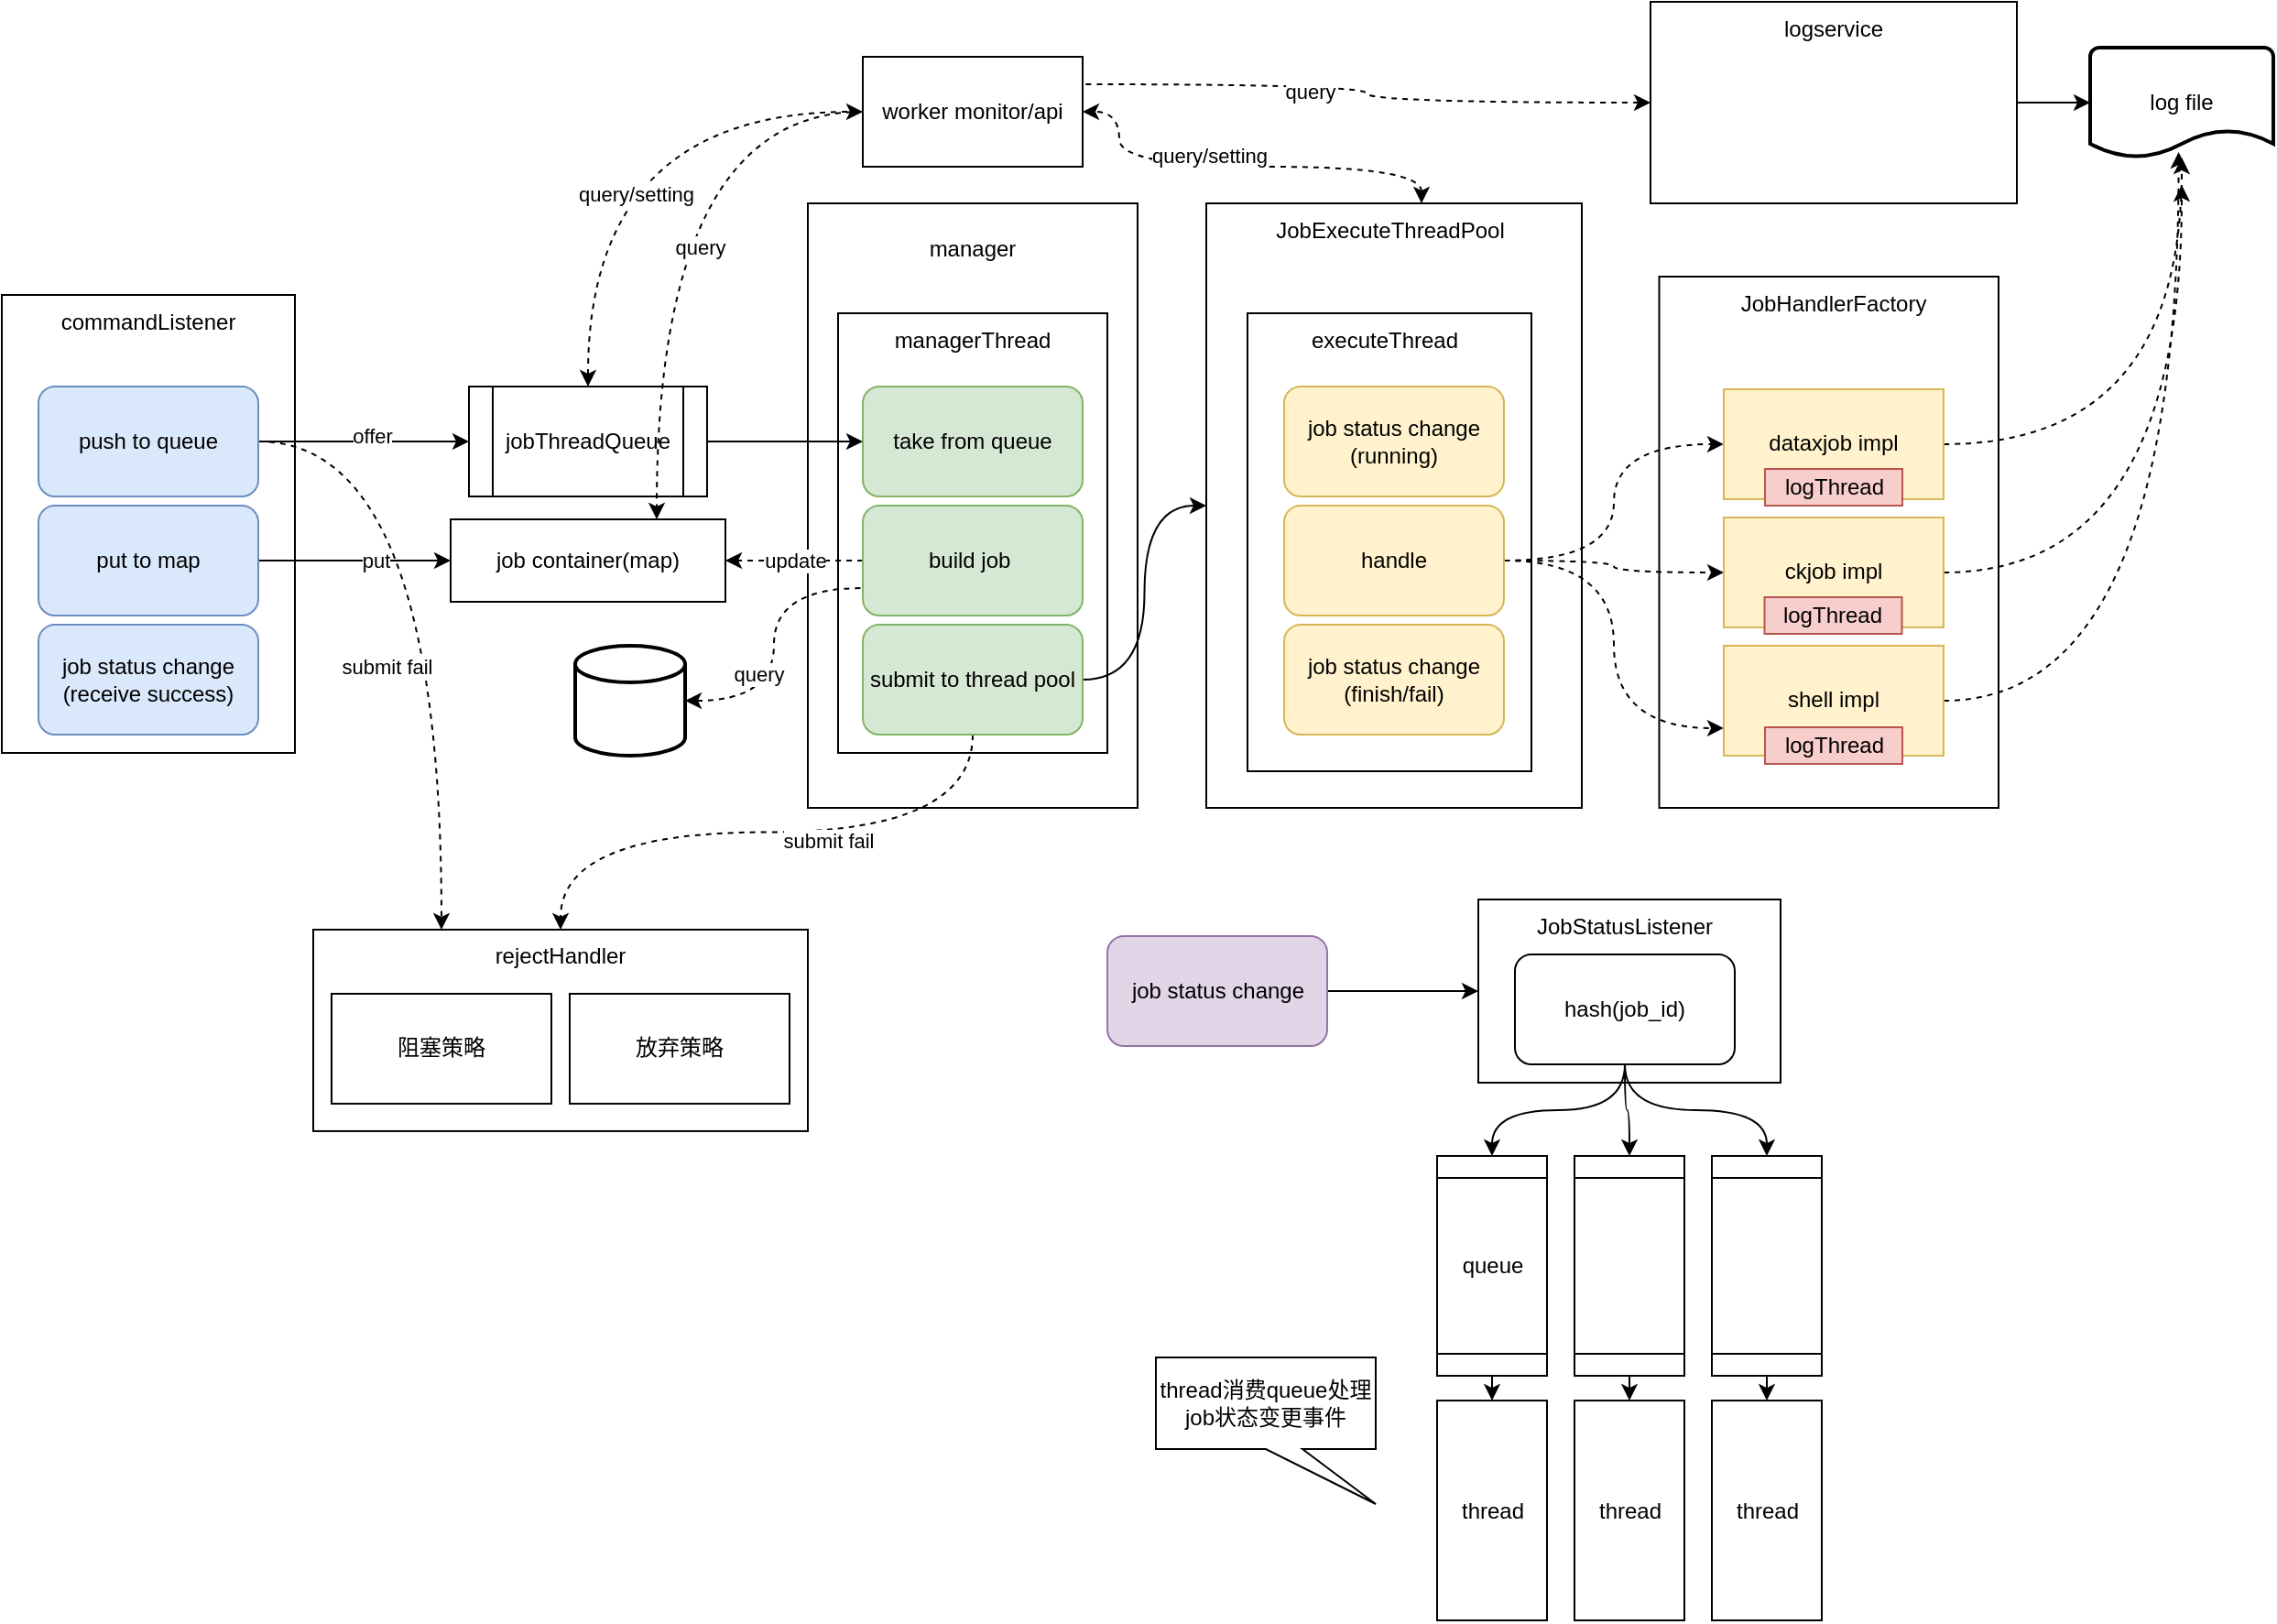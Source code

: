 <mxfile version="15.9.6" type="github">
  <diagram id="Te5YY8LxiNCL_96-FdH6" name="第 1 页">
    <mxGraphModel dx="3843" dy="4336" grid="1" gridSize="10" guides="1" tooltips="1" connect="1" arrows="1" fold="1" page="1" pageScale="1" pageWidth="1169" pageHeight="1654" math="0" shadow="0">
      <root>
        <mxCell id="0" />
        <mxCell id="1" parent="0" />
        <mxCell id="dTmaL1U6KmH8cPu5LNKW-171" style="edgeStyle=orthogonalEdgeStyle;curved=1;rounded=0;orthogonalLoop=1;jettySize=auto;html=1;entryX=0;entryY=0.5;entryDx=0;entryDy=0;entryPerimeter=0;startArrow=none;startFill=0;endArrow=classic;endFill=1;" edge="1" parent="1" source="dTmaL1U6KmH8cPu5LNKW-111" target="dTmaL1U6KmH8cPu5LNKW-160">
          <mxGeometry relative="1" as="geometry" />
        </mxCell>
        <mxCell id="dTmaL1U6KmH8cPu5LNKW-111" value="" style="rounded=0;whiteSpace=wrap;html=1;" vertex="1" parent="1">
          <mxGeometry x="-1360" y="-2300" width="200" height="110" as="geometry" />
        </mxCell>
        <mxCell id="dTmaL1U6KmH8cPu5LNKW-47" value="" style="whiteSpace=wrap;html=1;" vertex="1" parent="1">
          <mxGeometry x="-1820" y="-2190" width="180" height="330" as="geometry" />
        </mxCell>
        <mxCell id="dTmaL1U6KmH8cPu5LNKW-146" value="" style="rounded=0;whiteSpace=wrap;html=1;" vertex="1" parent="1">
          <mxGeometry x="-1803.5" y="-2130" width="147" height="240" as="geometry" />
        </mxCell>
        <mxCell id="dTmaL1U6KmH8cPu5LNKW-131" value="" style="rounded=0;whiteSpace=wrap;html=1;" vertex="1" parent="1">
          <mxGeometry x="-2260" y="-2140" width="160" height="250" as="geometry" />
        </mxCell>
        <mxCell id="dTmaL1U6KmH8cPu5LNKW-108" style="edgeStyle=orthogonalEdgeStyle;curved=1;rounded=0;orthogonalLoop=1;jettySize=auto;html=1;entryX=1;entryY=0.5;entryDx=0;entryDy=0;dashed=1;startArrow=classic;startFill=1;" edge="1" parent="1" source="dTmaL1U6KmH8cPu5LNKW-19" target="dTmaL1U6KmH8cPu5LNKW-93">
          <mxGeometry relative="1" as="geometry">
            <Array as="points">
              <mxPoint x="-1485" y="-2210" />
              <mxPoint x="-1650" y="-2210" />
              <mxPoint x="-1650" y="-2240" />
            </Array>
          </mxGeometry>
        </mxCell>
        <mxCell id="dTmaL1U6KmH8cPu5LNKW-109" value="query/setting" style="edgeLabel;html=1;align=center;verticalAlign=middle;resizable=0;points=[];" vertex="1" connectable="0" parent="dTmaL1U6KmH8cPu5LNKW-108">
          <mxGeometry x="0.158" y="-6" relative="1" as="geometry">
            <mxPoint as="offset" />
          </mxGeometry>
        </mxCell>
        <mxCell id="dTmaL1U6KmH8cPu5LNKW-19" value="" style="whiteSpace=wrap;html=1;" vertex="1" parent="1">
          <mxGeometry x="-1602.5" y="-2190" width="205" height="330" as="geometry" />
        </mxCell>
        <mxCell id="dTmaL1U6KmH8cPu5LNKW-101" value="" style="rounded=0;whiteSpace=wrap;html=1;" vertex="1" parent="1">
          <mxGeometry x="-1580" y="-2130" width="155" height="250" as="geometry" />
        </mxCell>
        <mxCell id="dTmaL1U6KmH8cPu5LNKW-85" value="" style="whiteSpace=wrap;html=1;" vertex="1" parent="1">
          <mxGeometry x="-1355.25" y="-2150" width="185.25" height="290" as="geometry" />
        </mxCell>
        <mxCell id="dTmaL1U6KmH8cPu5LNKW-107" style="edgeStyle=orthogonalEdgeStyle;curved=1;rounded=0;orthogonalLoop=1;jettySize=auto;html=1;entryX=0;entryY=0.5;entryDx=0;entryDy=0;dashed=1;startArrow=classic;startFill=1;" edge="1" parent="1" source="dTmaL1U6KmH8cPu5LNKW-16" target="dTmaL1U6KmH8cPu5LNKW-93">
          <mxGeometry relative="1" as="geometry">
            <Array as="points">
              <mxPoint x="-1940" y="-2240" />
            </Array>
          </mxGeometry>
        </mxCell>
        <mxCell id="dTmaL1U6KmH8cPu5LNKW-110" value="query/setting" style="edgeLabel;html=1;align=center;verticalAlign=middle;resizable=0;points=[];" vertex="1" connectable="0" parent="dTmaL1U6KmH8cPu5LNKW-107">
          <mxGeometry x="-0.293" y="-26" relative="1" as="geometry">
            <mxPoint y="1" as="offset" />
          </mxGeometry>
        </mxCell>
        <mxCell id="dTmaL1U6KmH8cPu5LNKW-16" value="jobThreadQueue" style="shape=process;whiteSpace=wrap;html=1;backgroundOutline=1;" vertex="1" parent="1">
          <mxGeometry x="-2005" y="-2090" width="130" height="60" as="geometry" />
        </mxCell>
        <mxCell id="dTmaL1U6KmH8cPu5LNKW-18" value="" style="rounded=0;whiteSpace=wrap;html=1;" vertex="1" parent="1">
          <mxGeometry x="-1454" y="-1810" width="165" height="100" as="geometry" />
        </mxCell>
        <mxCell id="dTmaL1U6KmH8cPu5LNKW-103" style="edgeStyle=orthogonalEdgeStyle;curved=1;rounded=0;orthogonalLoop=1;jettySize=auto;html=1;entryX=0;entryY=0.5;entryDx=0;entryDy=0;dashed=1;" edge="1" parent="1" source="dTmaL1U6KmH8cPu5LNKW-20" target="dTmaL1U6KmH8cPu5LNKW-80">
          <mxGeometry relative="1" as="geometry" />
        </mxCell>
        <mxCell id="dTmaL1U6KmH8cPu5LNKW-104" style="edgeStyle=orthogonalEdgeStyle;curved=1;rounded=0;orthogonalLoop=1;jettySize=auto;html=1;dashed=1;" edge="1" parent="1" source="dTmaL1U6KmH8cPu5LNKW-20" target="dTmaL1U6KmH8cPu5LNKW-79">
          <mxGeometry relative="1" as="geometry" />
        </mxCell>
        <mxCell id="dTmaL1U6KmH8cPu5LNKW-105" style="edgeStyle=orthogonalEdgeStyle;curved=1;rounded=0;orthogonalLoop=1;jettySize=auto;html=1;entryX=0;entryY=0.75;entryDx=0;entryDy=0;dashed=1;" edge="1" parent="1" source="dTmaL1U6KmH8cPu5LNKW-20" target="dTmaL1U6KmH8cPu5LNKW-81">
          <mxGeometry relative="1" as="geometry" />
        </mxCell>
        <mxCell id="dTmaL1U6KmH8cPu5LNKW-20" value="handle" style="rounded=1;whiteSpace=wrap;html=1;fillColor=#fff2cc;strokeColor=#d6b656;" vertex="1" parent="1">
          <mxGeometry x="-1560" y="-2025" width="120" height="60" as="geometry" />
        </mxCell>
        <mxCell id="dTmaL1U6KmH8cPu5LNKW-22" value="job status change&lt;br&gt;(running)" style="rounded=1;whiteSpace=wrap;html=1;fillColor=#fff2cc;strokeColor=#d6b656;" vertex="1" parent="1">
          <mxGeometry x="-1560" y="-2090" width="120" height="60" as="geometry" />
        </mxCell>
        <mxCell id="dTmaL1U6KmH8cPu5LNKW-23" value="job status change&lt;br&gt;(finish/fail)" style="rounded=1;whiteSpace=wrap;html=1;fillColor=#fff2cc;strokeColor=#d6b656;" vertex="1" parent="1">
          <mxGeometry x="-1560" y="-1960" width="120" height="60" as="geometry" />
        </mxCell>
        <mxCell id="dTmaL1U6KmH8cPu5LNKW-24" value="JobExecuteThreadPool" style="text;html=1;strokeColor=none;fillColor=none;align=center;verticalAlign=middle;whiteSpace=wrap;rounded=0;" vertex="1" parent="1">
          <mxGeometry x="-1532.5" y="-2190" width="60" height="30" as="geometry" />
        </mxCell>
        <mxCell id="dTmaL1U6KmH8cPu5LNKW-172" style="edgeStyle=orthogonalEdgeStyle;curved=1;rounded=0;orthogonalLoop=1;jettySize=auto;html=1;entryX=0;entryY=0.5;entryDx=0;entryDy=0;startArrow=none;startFill=0;endArrow=classic;endFill=1;" edge="1" parent="1" source="dTmaL1U6KmH8cPu5LNKW-27" target="dTmaL1U6KmH8cPu5LNKW-44">
          <mxGeometry relative="1" as="geometry" />
        </mxCell>
        <mxCell id="dTmaL1U6KmH8cPu5LNKW-27" value="queue" style="shape=process;whiteSpace=wrap;html=1;backgroundOutline=1;direction=south;" vertex="1" parent="1">
          <mxGeometry x="-1476.5" y="-1670" width="60" height="120" as="geometry" />
        </mxCell>
        <mxCell id="dTmaL1U6KmH8cPu5LNKW-173" style="edgeStyle=orthogonalEdgeStyle;curved=1;rounded=0;orthogonalLoop=1;jettySize=auto;html=1;entryX=0;entryY=0.5;entryDx=0;entryDy=0;startArrow=none;startFill=0;endArrow=classic;endFill=1;" edge="1" parent="1" source="dTmaL1U6KmH8cPu5LNKW-28" target="dTmaL1U6KmH8cPu5LNKW-45">
          <mxGeometry relative="1" as="geometry" />
        </mxCell>
        <mxCell id="dTmaL1U6KmH8cPu5LNKW-28" value="" style="shape=process;whiteSpace=wrap;html=1;backgroundOutline=1;direction=south;" vertex="1" parent="1">
          <mxGeometry x="-1401.5" y="-1670" width="60" height="120" as="geometry" />
        </mxCell>
        <mxCell id="dTmaL1U6KmH8cPu5LNKW-174" value="" style="edgeStyle=orthogonalEdgeStyle;curved=1;rounded=0;orthogonalLoop=1;jettySize=auto;html=1;startArrow=none;startFill=0;endArrow=classic;endFill=1;" edge="1" parent="1" source="dTmaL1U6KmH8cPu5LNKW-29" target="dTmaL1U6KmH8cPu5LNKW-46">
          <mxGeometry relative="1" as="geometry" />
        </mxCell>
        <mxCell id="dTmaL1U6KmH8cPu5LNKW-29" value="" style="shape=process;whiteSpace=wrap;html=1;backgroundOutline=1;direction=south;" vertex="1" parent="1">
          <mxGeometry x="-1326.5" y="-1670" width="60" height="120" as="geometry" />
        </mxCell>
        <mxCell id="dTmaL1U6KmH8cPu5LNKW-64" style="edgeStyle=orthogonalEdgeStyle;curved=1;rounded=0;orthogonalLoop=1;jettySize=auto;html=1;" edge="1" parent="1" source="dTmaL1U6KmH8cPu5LNKW-35" target="dTmaL1U6KmH8cPu5LNKW-27">
          <mxGeometry relative="1" as="geometry" />
        </mxCell>
        <mxCell id="dTmaL1U6KmH8cPu5LNKW-65" style="edgeStyle=orthogonalEdgeStyle;curved=1;rounded=0;orthogonalLoop=1;jettySize=auto;html=1;" edge="1" parent="1" source="dTmaL1U6KmH8cPu5LNKW-35" target="dTmaL1U6KmH8cPu5LNKW-28">
          <mxGeometry relative="1" as="geometry" />
        </mxCell>
        <mxCell id="dTmaL1U6KmH8cPu5LNKW-66" style="edgeStyle=orthogonalEdgeStyle;curved=1;rounded=0;orthogonalLoop=1;jettySize=auto;html=1;" edge="1" parent="1" source="dTmaL1U6KmH8cPu5LNKW-35" target="dTmaL1U6KmH8cPu5LNKW-29">
          <mxGeometry relative="1" as="geometry" />
        </mxCell>
        <mxCell id="dTmaL1U6KmH8cPu5LNKW-35" value="hash(job_id)" style="rounded=1;whiteSpace=wrap;html=1;" vertex="1" parent="1">
          <mxGeometry x="-1434" y="-1780" width="120" height="60" as="geometry" />
        </mxCell>
        <mxCell id="dTmaL1U6KmH8cPu5LNKW-36" value="JobStatusListener" style="text;html=1;strokeColor=none;fillColor=none;align=center;verticalAlign=middle;whiteSpace=wrap;rounded=0;" vertex="1" parent="1">
          <mxGeometry x="-1404" y="-1810" width="60" height="30" as="geometry" />
        </mxCell>
        <mxCell id="dTmaL1U6KmH8cPu5LNKW-42" value="job status change&lt;br&gt;(receive success)" style="rounded=1;whiteSpace=wrap;html=1;fillColor=#dae8fc;strokeColor=#6c8ebf;" vertex="1" parent="1">
          <mxGeometry x="-2240" y="-1960" width="120" height="60" as="geometry" />
        </mxCell>
        <mxCell id="dTmaL1U6KmH8cPu5LNKW-44" value="thread" style="rounded=0;whiteSpace=wrap;html=1;direction=south;" vertex="1" parent="1">
          <mxGeometry x="-1476.5" y="-1536.47" width="60" height="120" as="geometry" />
        </mxCell>
        <mxCell id="dTmaL1U6KmH8cPu5LNKW-45" value="thread" style="rounded=0;whiteSpace=wrap;html=1;direction=south;" vertex="1" parent="1">
          <mxGeometry x="-1401.5" y="-1536.47" width="60" height="120" as="geometry" />
        </mxCell>
        <mxCell id="dTmaL1U6KmH8cPu5LNKW-46" value="thread" style="rounded=0;whiteSpace=wrap;html=1;direction=south;" vertex="1" parent="1">
          <mxGeometry x="-1326.5" y="-1536.47" width="60" height="120" as="geometry" />
        </mxCell>
        <mxCell id="dTmaL1U6KmH8cPu5LNKW-48" value="take from queue" style="rounded=1;whiteSpace=wrap;html=1;fillColor=#d5e8d4;strokeColor=#82b366;" vertex="1" parent="1">
          <mxGeometry x="-1790" y="-2090" width="120" height="60" as="geometry" />
        </mxCell>
        <mxCell id="dTmaL1U6KmH8cPu5LNKW-50" style="edgeStyle=orthogonalEdgeStyle;curved=1;rounded=0;orthogonalLoop=1;jettySize=auto;html=1;" edge="1" parent="1" source="dTmaL1U6KmH8cPu5LNKW-49" target="dTmaL1U6KmH8cPu5LNKW-16">
          <mxGeometry relative="1" as="geometry" />
        </mxCell>
        <mxCell id="dTmaL1U6KmH8cPu5LNKW-139" value="offer" style="edgeLabel;html=1;align=center;verticalAlign=middle;resizable=0;points=[];" vertex="1" connectable="0" parent="dTmaL1U6KmH8cPu5LNKW-50">
          <mxGeometry x="0.067" y="3" relative="1" as="geometry">
            <mxPoint as="offset" />
          </mxGeometry>
        </mxCell>
        <mxCell id="dTmaL1U6KmH8cPu5LNKW-75" style="edgeStyle=orthogonalEdgeStyle;curved=1;rounded=0;orthogonalLoop=1;jettySize=auto;html=1;dashed=1;" edge="1" parent="1" source="dTmaL1U6KmH8cPu5LNKW-49" target="dTmaL1U6KmH8cPu5LNKW-55">
          <mxGeometry relative="1" as="geometry">
            <Array as="points">
              <mxPoint x="-2020" y="-2060" />
            </Array>
          </mxGeometry>
        </mxCell>
        <mxCell id="dTmaL1U6KmH8cPu5LNKW-76" value="submit fail" style="edgeLabel;html=1;align=center;verticalAlign=middle;resizable=0;points=[];" vertex="1" connectable="0" parent="dTmaL1U6KmH8cPu5LNKW-75">
          <mxGeometry x="0.172" y="-6" relative="1" as="geometry">
            <mxPoint x="-24" y="8" as="offset" />
          </mxGeometry>
        </mxCell>
        <mxCell id="dTmaL1U6KmH8cPu5LNKW-140" style="edgeStyle=orthogonalEdgeStyle;curved=1;rounded=0;orthogonalLoop=1;jettySize=auto;html=1;entryX=0;entryY=0.5;entryDx=0;entryDy=0;startArrow=none;startFill=0;endArrow=classic;endFill=1;" edge="1" parent="1" source="dTmaL1U6KmH8cPu5LNKW-142" target="dTmaL1U6KmH8cPu5LNKW-106">
          <mxGeometry relative="1" as="geometry" />
        </mxCell>
        <mxCell id="dTmaL1U6KmH8cPu5LNKW-141" value="put&lt;br&gt;" style="edgeLabel;html=1;align=center;verticalAlign=middle;resizable=0;points=[];" vertex="1" connectable="0" parent="dTmaL1U6KmH8cPu5LNKW-140">
          <mxGeometry x="0.211" relative="1" as="geometry">
            <mxPoint as="offset" />
          </mxGeometry>
        </mxCell>
        <mxCell id="dTmaL1U6KmH8cPu5LNKW-49" value="push to queue" style="rounded=1;whiteSpace=wrap;html=1;fillColor=#dae8fc;strokeColor=#6c8ebf;" vertex="1" parent="1">
          <mxGeometry x="-2240" y="-2090" width="120" height="60" as="geometry" />
        </mxCell>
        <mxCell id="dTmaL1U6KmH8cPu5LNKW-51" value="manager" style="text;html=1;strokeColor=none;fillColor=none;align=center;verticalAlign=middle;whiteSpace=wrap;rounded=0;" vertex="1" parent="1">
          <mxGeometry x="-1760" y="-2180" width="60" height="30" as="geometry" />
        </mxCell>
        <mxCell id="dTmaL1U6KmH8cPu5LNKW-60" style="edgeStyle=orthogonalEdgeStyle;curved=1;rounded=0;orthogonalLoop=1;jettySize=auto;html=1;" edge="1" parent="1" source="dTmaL1U6KmH8cPu5LNKW-53" target="dTmaL1U6KmH8cPu5LNKW-19">
          <mxGeometry relative="1" as="geometry" />
        </mxCell>
        <mxCell id="dTmaL1U6KmH8cPu5LNKW-73" style="edgeStyle=orthogonalEdgeStyle;curved=1;rounded=0;orthogonalLoop=1;jettySize=auto;html=1;dashed=1;exitX=0.5;exitY=1;exitDx=0;exitDy=0;" edge="1" parent="1" source="dTmaL1U6KmH8cPu5LNKW-53" target="dTmaL1U6KmH8cPu5LNKW-55">
          <mxGeometry relative="1" as="geometry" />
        </mxCell>
        <mxCell id="dTmaL1U6KmH8cPu5LNKW-74" value="submit fail" style="edgeLabel;html=1;align=center;verticalAlign=middle;resizable=0;points=[];" vertex="1" connectable="0" parent="dTmaL1U6KmH8cPu5LNKW-73">
          <mxGeometry x="-0.2" y="21" relative="1" as="geometry">
            <mxPoint y="-17" as="offset" />
          </mxGeometry>
        </mxCell>
        <mxCell id="dTmaL1U6KmH8cPu5LNKW-53" value="submit to thread pool" style="rounded=1;whiteSpace=wrap;html=1;fillColor=#d5e8d4;strokeColor=#82b366;" vertex="1" parent="1">
          <mxGeometry x="-1790" y="-1960" width="120" height="60" as="geometry" />
        </mxCell>
        <mxCell id="dTmaL1U6KmH8cPu5LNKW-55" value="" style="rounded=0;whiteSpace=wrap;html=1;" vertex="1" parent="1">
          <mxGeometry x="-2090" y="-1793.53" width="270" height="110" as="geometry" />
        </mxCell>
        <mxCell id="dTmaL1U6KmH8cPu5LNKW-56" value="rejectHandler" style="text;html=1;strokeColor=none;fillColor=none;align=center;verticalAlign=middle;whiteSpace=wrap;rounded=0;" vertex="1" parent="1">
          <mxGeometry x="-1985" y="-1793.53" width="60" height="30" as="geometry" />
        </mxCell>
        <mxCell id="dTmaL1U6KmH8cPu5LNKW-69" value="&lt;span&gt;thread消费queue处理job状态变更事件&lt;/span&gt;" style="shape=callout;whiteSpace=wrap;html=1;perimeter=calloutPerimeter;position2=1;" vertex="1" parent="1">
          <mxGeometry x="-1630" y="-1560" width="120" height="80" as="geometry" />
        </mxCell>
        <mxCell id="dTmaL1U6KmH8cPu5LNKW-70" value="阻塞策略" style="rounded=0;whiteSpace=wrap;html=1;" vertex="1" parent="1">
          <mxGeometry x="-2080" y="-1758.53" width="120" height="60" as="geometry" />
        </mxCell>
        <mxCell id="dTmaL1U6KmH8cPu5LNKW-71" value="放弃策略" style="rounded=0;whiteSpace=wrap;html=1;" vertex="1" parent="1">
          <mxGeometry x="-1950" y="-1758.53" width="120" height="60" as="geometry" />
        </mxCell>
        <mxCell id="dTmaL1U6KmH8cPu5LNKW-162" style="edgeStyle=orthogonalEdgeStyle;curved=1;rounded=0;orthogonalLoop=1;jettySize=auto;html=1;dashed=1;startArrow=none;startFill=0;endArrow=classic;endFill=1;" edge="1" parent="1" source="dTmaL1U6KmH8cPu5LNKW-79">
          <mxGeometry relative="1" as="geometry">
            <mxPoint x="-1070" y="-2200" as="targetPoint" />
            <Array as="points">
              <mxPoint x="-1070" y="-1988" />
            </Array>
          </mxGeometry>
        </mxCell>
        <mxCell id="dTmaL1U6KmH8cPu5LNKW-79" value="ckjob impl" style="rounded=0;whiteSpace=wrap;html=1;fillColor=#fff2cc;strokeColor=#d6b656;" vertex="1" parent="1">
          <mxGeometry x="-1320" y="-2018.53" width="120" height="60" as="geometry" />
        </mxCell>
        <mxCell id="dTmaL1U6KmH8cPu5LNKW-161" style="edgeStyle=orthogonalEdgeStyle;curved=1;rounded=0;orthogonalLoop=1;jettySize=auto;html=1;dashed=1;startArrow=none;startFill=0;endArrow=classic;endFill=1;" edge="1" parent="1" source="dTmaL1U6KmH8cPu5LNKW-80" target="dTmaL1U6KmH8cPu5LNKW-160">
          <mxGeometry relative="1" as="geometry" />
        </mxCell>
        <mxCell id="dTmaL1U6KmH8cPu5LNKW-80" value="dataxjob impl" style="rounded=0;whiteSpace=wrap;html=1;fillColor=#fff2cc;strokeColor=#d6b656;" vertex="1" parent="1">
          <mxGeometry x="-1320" y="-2088.53" width="120" height="60" as="geometry" />
        </mxCell>
        <mxCell id="dTmaL1U6KmH8cPu5LNKW-163" style="edgeStyle=orthogonalEdgeStyle;curved=1;rounded=0;orthogonalLoop=1;jettySize=auto;html=1;entryX=0.483;entryY=0.95;entryDx=0;entryDy=0;entryPerimeter=0;dashed=1;startArrow=none;startFill=0;endArrow=classic;endFill=1;" edge="1" parent="1" source="dTmaL1U6KmH8cPu5LNKW-81" target="dTmaL1U6KmH8cPu5LNKW-160">
          <mxGeometry relative="1" as="geometry" />
        </mxCell>
        <mxCell id="dTmaL1U6KmH8cPu5LNKW-81" value="shell impl" style="rounded=0;whiteSpace=wrap;html=1;fillColor=#fff2cc;strokeColor=#d6b656;" vertex="1" parent="1">
          <mxGeometry x="-1320" y="-1948.53" width="120" height="60" as="geometry" />
        </mxCell>
        <mxCell id="dTmaL1U6KmH8cPu5LNKW-86" value="JobHandlerFactory" style="text;html=1;strokeColor=none;fillColor=none;align=center;verticalAlign=middle;whiteSpace=wrap;rounded=0;" vertex="1" parent="1">
          <mxGeometry x="-1290.25" y="-2150" width="60" height="30" as="geometry" />
        </mxCell>
        <mxCell id="dTmaL1U6KmH8cPu5LNKW-92" style="edgeStyle=orthogonalEdgeStyle;curved=1;rounded=0;orthogonalLoop=1;jettySize=auto;html=1;" edge="1" parent="1" source="dTmaL1U6KmH8cPu5LNKW-16" target="dTmaL1U6KmH8cPu5LNKW-48">
          <mxGeometry relative="1" as="geometry" />
        </mxCell>
        <mxCell id="dTmaL1U6KmH8cPu5LNKW-143" style="edgeStyle=orthogonalEdgeStyle;curved=1;rounded=0;orthogonalLoop=1;jettySize=auto;html=1;entryX=0.75;entryY=0;entryDx=0;entryDy=0;startArrow=none;startFill=0;endArrow=classic;endFill=1;dashed=1;" edge="1" parent="1" source="dTmaL1U6KmH8cPu5LNKW-93" target="dTmaL1U6KmH8cPu5LNKW-106">
          <mxGeometry relative="1" as="geometry" />
        </mxCell>
        <mxCell id="dTmaL1U6KmH8cPu5LNKW-144" value="query" style="edgeLabel;html=1;align=center;verticalAlign=middle;resizable=0;points=[];" vertex="1" connectable="0" parent="dTmaL1U6KmH8cPu5LNKW-143">
          <mxGeometry x="0.113" y="23" relative="1" as="geometry">
            <mxPoint as="offset" />
          </mxGeometry>
        </mxCell>
        <mxCell id="dTmaL1U6KmH8cPu5LNKW-93" value="worker monitor/api" style="rounded=0;whiteSpace=wrap;html=1;" vertex="1" parent="1">
          <mxGeometry x="-1790" y="-2270" width="120" height="60" as="geometry" />
        </mxCell>
        <mxCell id="dTmaL1U6KmH8cPu5LNKW-99" style="edgeStyle=orthogonalEdgeStyle;curved=1;rounded=0;orthogonalLoop=1;jettySize=auto;html=1;entryX=0;entryY=0.5;entryDx=0;entryDy=0;" edge="1" parent="1" source="dTmaL1U6KmH8cPu5LNKW-98" target="dTmaL1U6KmH8cPu5LNKW-18">
          <mxGeometry relative="1" as="geometry" />
        </mxCell>
        <mxCell id="dTmaL1U6KmH8cPu5LNKW-98" value="job status change" style="rounded=1;whiteSpace=wrap;html=1;fillColor=#e1d5e7;strokeColor=#9673a6;" vertex="1" parent="1">
          <mxGeometry x="-1656.5" y="-1790" width="120" height="60" as="geometry" />
        </mxCell>
        <mxCell id="dTmaL1U6KmH8cPu5LNKW-102" value="executeThread" style="text;html=1;strokeColor=none;fillColor=none;align=center;verticalAlign=middle;whiteSpace=wrap;rounded=0;" vertex="1" parent="1">
          <mxGeometry x="-1535" y="-2130" width="60" height="30" as="geometry" />
        </mxCell>
        <mxCell id="dTmaL1U6KmH8cPu5LNKW-106" value="job container(map)" style="rounded=0;whiteSpace=wrap;html=1;" vertex="1" parent="1">
          <mxGeometry x="-2015" y="-2017.5" width="150" height="45" as="geometry" />
        </mxCell>
        <mxCell id="dTmaL1U6KmH8cPu5LNKW-152" style="edgeStyle=orthogonalEdgeStyle;curved=1;rounded=0;orthogonalLoop=1;jettySize=auto;html=1;entryX=1;entryY=0.25;entryDx=0;entryDy=0;dashed=1;startArrow=classic;startFill=1;endArrow=none;endFill=0;" edge="1" parent="1" source="dTmaL1U6KmH8cPu5LNKW-111" target="dTmaL1U6KmH8cPu5LNKW-93">
          <mxGeometry relative="1" as="geometry" />
        </mxCell>
        <mxCell id="dTmaL1U6KmH8cPu5LNKW-156" value="query" style="edgeLabel;html=1;align=center;verticalAlign=middle;resizable=0;points=[];" vertex="1" connectable="0" parent="dTmaL1U6KmH8cPu5LNKW-152">
          <mxGeometry x="0.229" y="4" relative="1" as="geometry">
            <mxPoint as="offset" />
          </mxGeometry>
        </mxCell>
        <mxCell id="dTmaL1U6KmH8cPu5LNKW-132" value="commandListener" style="text;html=1;strokeColor=none;fillColor=none;align=center;verticalAlign=middle;whiteSpace=wrap;rounded=0;" vertex="1" parent="1">
          <mxGeometry x="-2210" y="-2140" width="60" height="30" as="geometry" />
        </mxCell>
        <mxCell id="dTmaL1U6KmH8cPu5LNKW-137" style="edgeStyle=orthogonalEdgeStyle;curved=1;rounded=0;orthogonalLoop=1;jettySize=auto;html=1;dashed=1;startArrow=none;startFill=0;endArrow=classic;endFill=1;" edge="1" parent="1" source="dTmaL1U6KmH8cPu5LNKW-133" target="dTmaL1U6KmH8cPu5LNKW-106">
          <mxGeometry relative="1" as="geometry" />
        </mxCell>
        <mxCell id="dTmaL1U6KmH8cPu5LNKW-138" value="update" style="edgeLabel;html=1;align=center;verticalAlign=middle;resizable=0;points=[];" vertex="1" connectable="0" parent="dTmaL1U6KmH8cPu5LNKW-137">
          <mxGeometry x="0.278" y="-2" relative="1" as="geometry">
            <mxPoint x="11" y="2" as="offset" />
          </mxGeometry>
        </mxCell>
        <mxCell id="dTmaL1U6KmH8cPu5LNKW-133" value="build job&amp;nbsp;" style="rounded=1;whiteSpace=wrap;html=1;fillColor=#d5e8d4;strokeColor=#82b366;" vertex="1" parent="1">
          <mxGeometry x="-1790" y="-2025" width="120" height="60" as="geometry" />
        </mxCell>
        <mxCell id="dTmaL1U6KmH8cPu5LNKW-136" style="edgeStyle=orthogonalEdgeStyle;curved=1;rounded=0;orthogonalLoop=1;jettySize=auto;html=1;dashed=1;startArrow=classic;startFill=1;entryX=0;entryY=0.75;entryDx=0;entryDy=0;endArrow=none;endFill=0;" edge="1" parent="1" source="dTmaL1U6KmH8cPu5LNKW-134" target="dTmaL1U6KmH8cPu5LNKW-133">
          <mxGeometry relative="1" as="geometry" />
        </mxCell>
        <mxCell id="dTmaL1U6KmH8cPu5LNKW-175" value="query" style="edgeLabel;html=1;align=center;verticalAlign=middle;resizable=0;points=[];" vertex="1" connectable="0" parent="dTmaL1U6KmH8cPu5LNKW-136">
          <mxGeometry x="-0.184" y="9" relative="1" as="geometry">
            <mxPoint y="1" as="offset" />
          </mxGeometry>
        </mxCell>
        <mxCell id="dTmaL1U6KmH8cPu5LNKW-134" value="" style="strokeWidth=2;html=1;shape=mxgraph.flowchart.database;whiteSpace=wrap;" vertex="1" parent="1">
          <mxGeometry x="-1947" y="-1948.53" width="60" height="60" as="geometry" />
        </mxCell>
        <mxCell id="dTmaL1U6KmH8cPu5LNKW-142" value="put to map" style="rounded=1;whiteSpace=wrap;html=1;fillColor=#dae8fc;strokeColor=#6c8ebf;" vertex="1" parent="1">
          <mxGeometry x="-2240" y="-2025" width="120" height="60" as="geometry" />
        </mxCell>
        <mxCell id="dTmaL1U6KmH8cPu5LNKW-147" value="managerThread" style="text;html=1;strokeColor=none;fillColor=none;align=center;verticalAlign=middle;whiteSpace=wrap;rounded=0;" vertex="1" parent="1">
          <mxGeometry x="-1760" y="-2130" width="60" height="30" as="geometry" />
        </mxCell>
        <mxCell id="dTmaL1U6KmH8cPu5LNKW-151" value="logservice" style="text;html=1;strokeColor=none;fillColor=none;align=center;verticalAlign=middle;whiteSpace=wrap;rounded=0;" vertex="1" parent="1">
          <mxGeometry x="-1290.25" y="-2300" width="60" height="30" as="geometry" />
        </mxCell>
        <mxCell id="dTmaL1U6KmH8cPu5LNKW-160" value="log file" style="strokeWidth=2;html=1;shape=mxgraph.flowchart.document2;whiteSpace=wrap;size=0.25;" vertex="1" parent="1">
          <mxGeometry x="-1120" y="-2275" width="100" height="60" as="geometry" />
        </mxCell>
        <mxCell id="dTmaL1U6KmH8cPu5LNKW-166" value="logThread" style="rounded=0;whiteSpace=wrap;html=1;fillColor=#f8cecc;strokeColor=#b85450;" vertex="1" parent="1">
          <mxGeometry x="-1297.5" y="-2045" width="75" height="20" as="geometry" />
        </mxCell>
        <mxCell id="dTmaL1U6KmH8cPu5LNKW-168" value="logThread" style="rounded=0;whiteSpace=wrap;html=1;fillColor=#f8cecc;strokeColor=#b85450;" vertex="1" parent="1">
          <mxGeometry x="-1297.75" y="-1975" width="75" height="20" as="geometry" />
        </mxCell>
        <mxCell id="dTmaL1U6KmH8cPu5LNKW-169" value="logThread" style="rounded=0;whiteSpace=wrap;html=1;fillColor=#f8cecc;strokeColor=#b85450;" vertex="1" parent="1">
          <mxGeometry x="-1297.5" y="-1904" width="75" height="20" as="geometry" />
        </mxCell>
      </root>
    </mxGraphModel>
  </diagram>
</mxfile>
